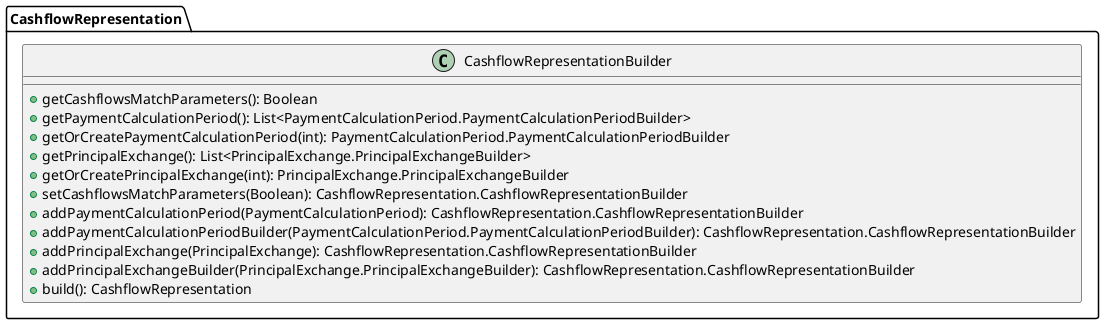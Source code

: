 @startuml

    class CashflowRepresentation.CashflowRepresentationBuilder [[CashflowRepresentation.CashflowRepresentationBuilder.html]] {
        +getCashflowsMatchParameters(): Boolean
        +getPaymentCalculationPeriod(): List<PaymentCalculationPeriod.PaymentCalculationPeriodBuilder>
        +getOrCreatePaymentCalculationPeriod(int): PaymentCalculationPeriod.PaymentCalculationPeriodBuilder
        +getPrincipalExchange(): List<PrincipalExchange.PrincipalExchangeBuilder>
        +getOrCreatePrincipalExchange(int): PrincipalExchange.PrincipalExchangeBuilder
        +setCashflowsMatchParameters(Boolean): CashflowRepresentation.CashflowRepresentationBuilder
        +addPaymentCalculationPeriod(PaymentCalculationPeriod): CashflowRepresentation.CashflowRepresentationBuilder
        +addPaymentCalculationPeriodBuilder(PaymentCalculationPeriod.PaymentCalculationPeriodBuilder): CashflowRepresentation.CashflowRepresentationBuilder
        +addPrincipalExchange(PrincipalExchange): CashflowRepresentation.CashflowRepresentationBuilder
        +addPrincipalExchangeBuilder(PrincipalExchange.PrincipalExchangeBuilder): CashflowRepresentation.CashflowRepresentationBuilder
        +build(): CashflowRepresentation
    }

@enduml
